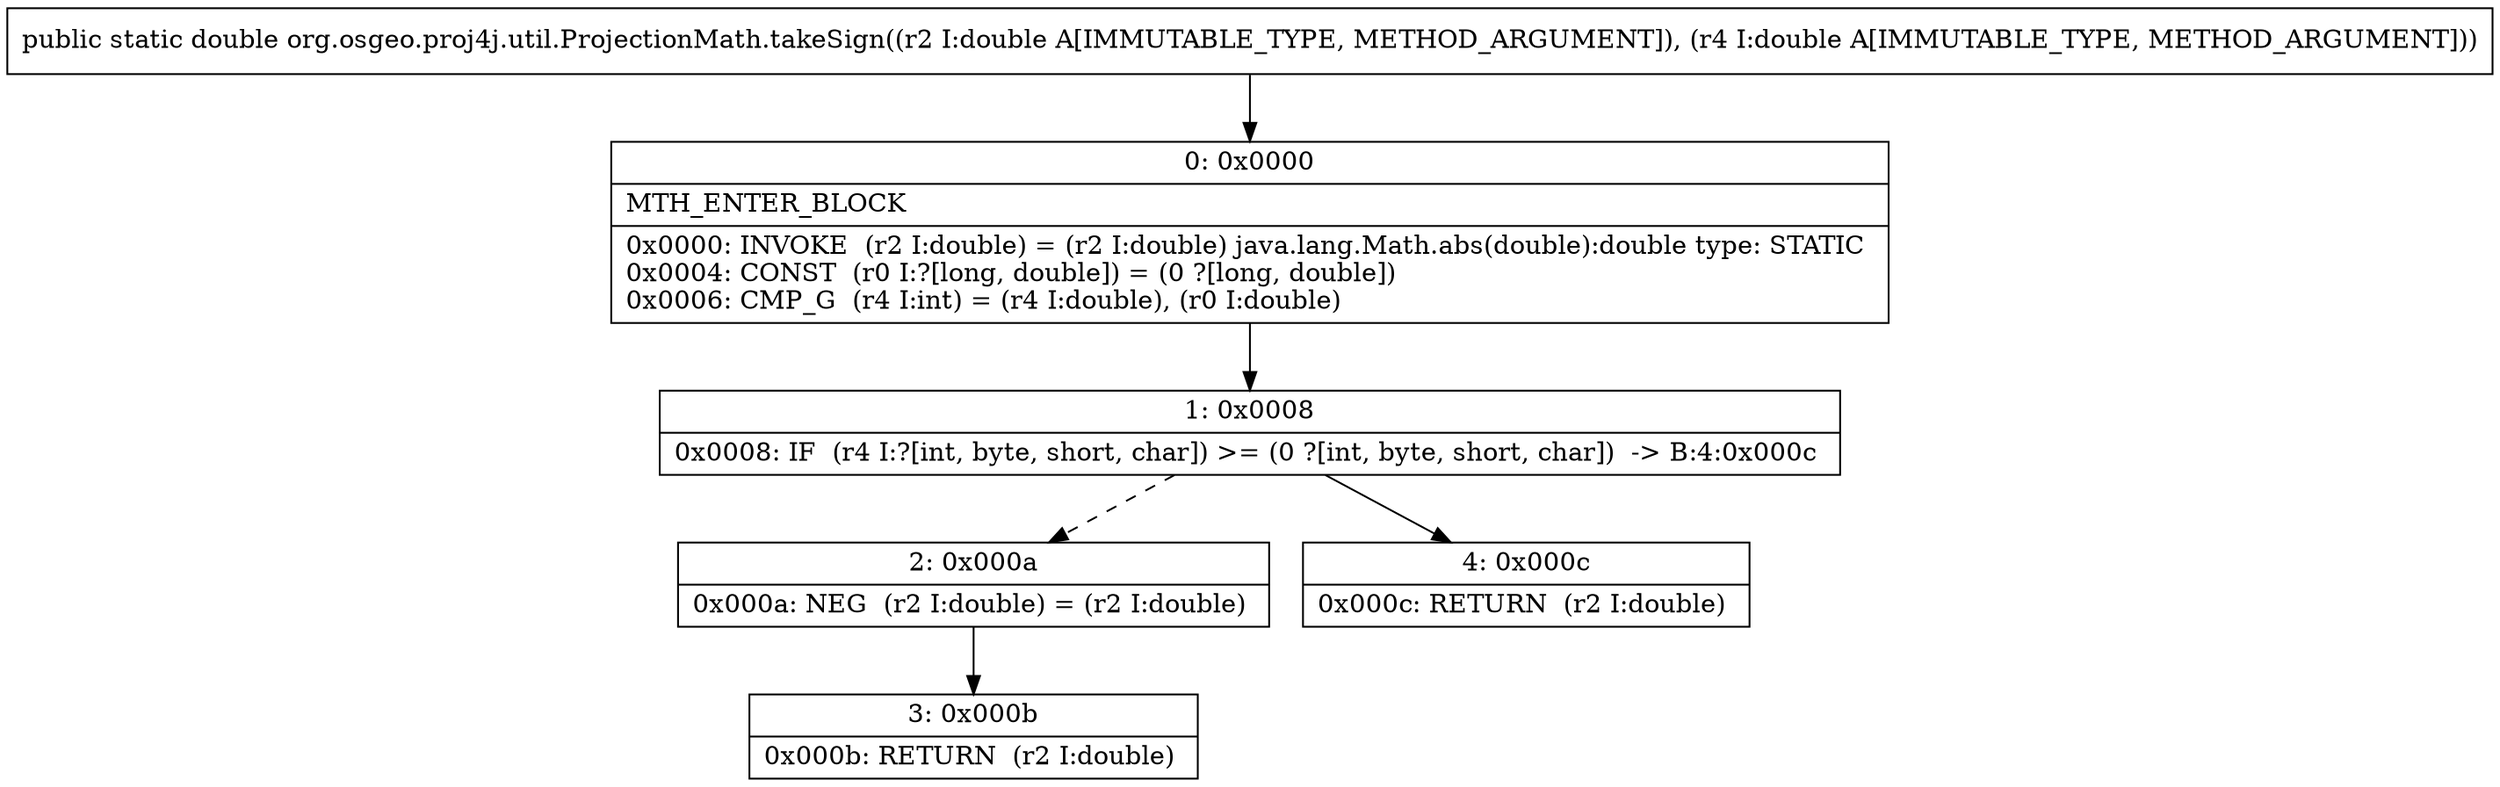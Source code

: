 digraph "CFG fororg.osgeo.proj4j.util.ProjectionMath.takeSign(DD)D" {
Node_0 [shape=record,label="{0\:\ 0x0000|MTH_ENTER_BLOCK\l|0x0000: INVOKE  (r2 I:double) = (r2 I:double) java.lang.Math.abs(double):double type: STATIC \l0x0004: CONST  (r0 I:?[long, double]) = (0 ?[long, double]) \l0x0006: CMP_G  (r4 I:int) = (r4 I:double), (r0 I:double) \l}"];
Node_1 [shape=record,label="{1\:\ 0x0008|0x0008: IF  (r4 I:?[int, byte, short, char]) \>= (0 ?[int, byte, short, char])  \-\> B:4:0x000c \l}"];
Node_2 [shape=record,label="{2\:\ 0x000a|0x000a: NEG  (r2 I:double) = (r2 I:double) \l}"];
Node_3 [shape=record,label="{3\:\ 0x000b|0x000b: RETURN  (r2 I:double) \l}"];
Node_4 [shape=record,label="{4\:\ 0x000c|0x000c: RETURN  (r2 I:double) \l}"];
MethodNode[shape=record,label="{public static double org.osgeo.proj4j.util.ProjectionMath.takeSign((r2 I:double A[IMMUTABLE_TYPE, METHOD_ARGUMENT]), (r4 I:double A[IMMUTABLE_TYPE, METHOD_ARGUMENT])) }"];
MethodNode -> Node_0;
Node_0 -> Node_1;
Node_1 -> Node_2[style=dashed];
Node_1 -> Node_4;
Node_2 -> Node_3;
}

